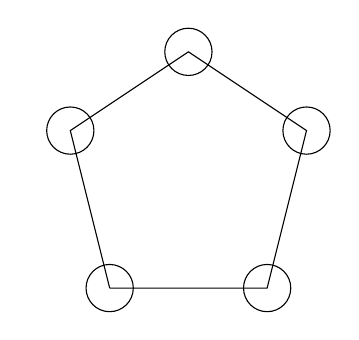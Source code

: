 ﻿\def\a{.3}
\def\cr{.53}

\begin{tikzpicture}
\draw (0,0) circle [radius=\a];
\draw (0,0) -- (2,0) -- (2.5,2) -- (1,3) -- (-0.5,2) -- (0,0);
\draw (2,0) circle [radius=\a];
\draw (2.5,2) circle [radius=\a];
\draw (-0.5,2) circle [radius=\a];
\draw (1,3) circle [radius=\a];
\end{tikzpicture}